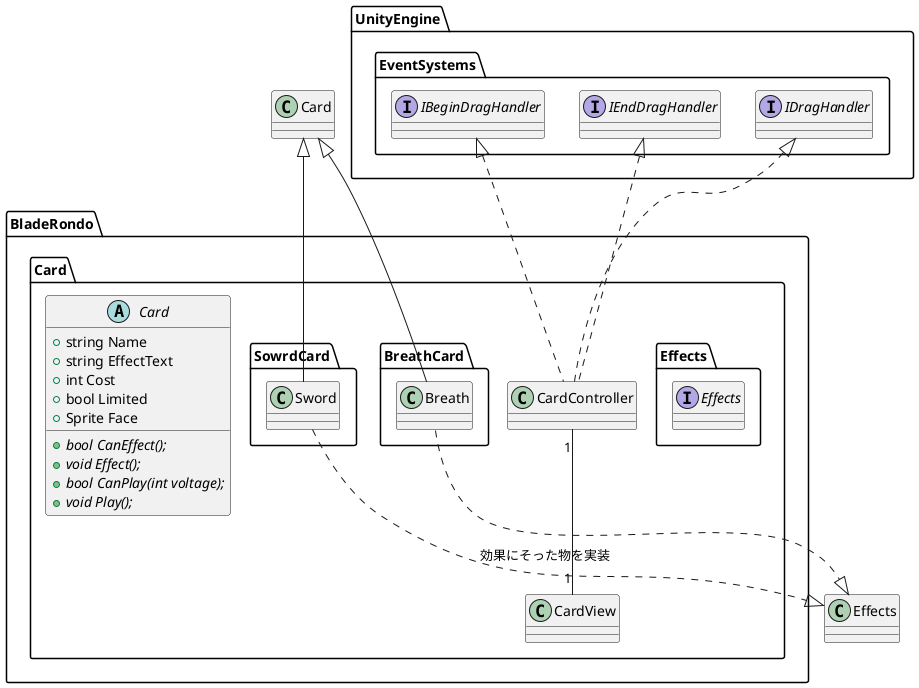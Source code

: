 @startuml
package BladeRondo
{
    package Card
    {
        class CardController

        class CardView
        CardController "1" -- "1" CardView

        abstract class Card
        {
            +string Name
            +string EffectText
            +int Cost
            +bool Limited
            +Sprite Face

            {abstract}+bool CanEffect();
            {abstract}+void Effect();
            {abstract}+bool CanPlay(int voltage);
            {abstract}+void Play();
        }

        package Effects
        {
            interface Effects
        }

        package SowrdCard
        {
            class Sword
        }

        package BreathCard
        {
            class Breath
        }
    }
}

package UnityEngine
{
    package EventSystems
    {
        interface IDragHandler
        interface IBeginDragHandler
        interface IEndDragHandler
    }
}

IBeginDragHandler<|..CardController
IDragHandler<|..CardController
IEndDragHandler<|..CardController


Card <|-- Sword
Sword ..|> Effects : 効果にそった物を実装
Card <|-- Breath
Breath ..|> Effects
@enduml